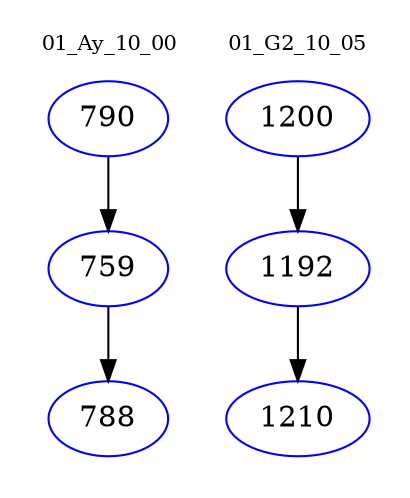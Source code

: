 digraph{
subgraph cluster_0 {
color = white
label = "01_Ay_10_00";
fontsize=10;
T0_790 [label="790", color="blue"]
T0_790 -> T0_759 [color="black"]
T0_759 [label="759", color="blue"]
T0_759 -> T0_788 [color="black"]
T0_788 [label="788", color="blue"]
}
subgraph cluster_1 {
color = white
label = "01_G2_10_05";
fontsize=10;
T1_1200 [label="1200", color="blue"]
T1_1200 -> T1_1192 [color="black"]
T1_1192 [label="1192", color="blue"]
T1_1192 -> T1_1210 [color="black"]
T1_1210 [label="1210", color="blue"]
}
}
